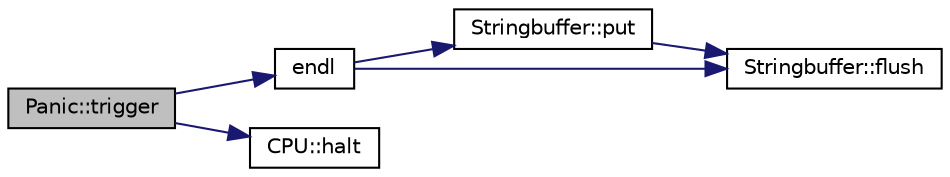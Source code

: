digraph "Panic::trigger"
{
  bgcolor="transparent";
  edge [fontname="Helvetica",fontsize="10",labelfontname="Helvetica",labelfontsize="10"];
  node [fontname="Helvetica",fontsize="10",shape=record];
  rankdir="LR";
  Node1 [label="Panic::trigger",height=0.2,width=0.4,color="black", fillcolor="grey75", style="filled", fontcolor="black"];
  Node1 -> Node2 [color="midnightblue",fontsize="10",style="solid",fontname="Helvetica"];
  Node2 [label="endl",height=0.2,width=0.4,color="black",URL="$o__stream_8h.html#a28de23f7cab39bdb0f6a5dc3801b6c6d",tooltip="print buffer after adding a newline "];
  Node2 -> Node3 [color="midnightblue",fontsize="10",style="solid",fontname="Helvetica"];
  Node3 [label="Stringbuffer::put",height=0.2,width=0.4,color="black",URL="$classStringbuffer.html#ae497ac75047c4a8d2e35d49b92878480",tooltip="insert a character into the buffer "];
  Node3 -> Node4 [color="midnightblue",fontsize="10",style="solid",fontname="Helvetica"];
  Node4 [label="Stringbuffer::flush",height=0.2,width=0.4,color="black",URL="$classStringbuffer.html#abfb79178e3d7520f99aec80f996abaac",tooltip="flush the content of the buffer to the screen "];
  Node2 -> Node4 [color="midnightblue",fontsize="10",style="solid",fontname="Helvetica"];
  Node1 -> Node5 [color="midnightblue",fontsize="10",style="solid",fontname="Helvetica"];
  Node5 [label="CPU::halt",height=0.2,width=0.4,color="black",URL="$classCPU.html#a189729f4ca240ff52004a34b9057d448"];
}
